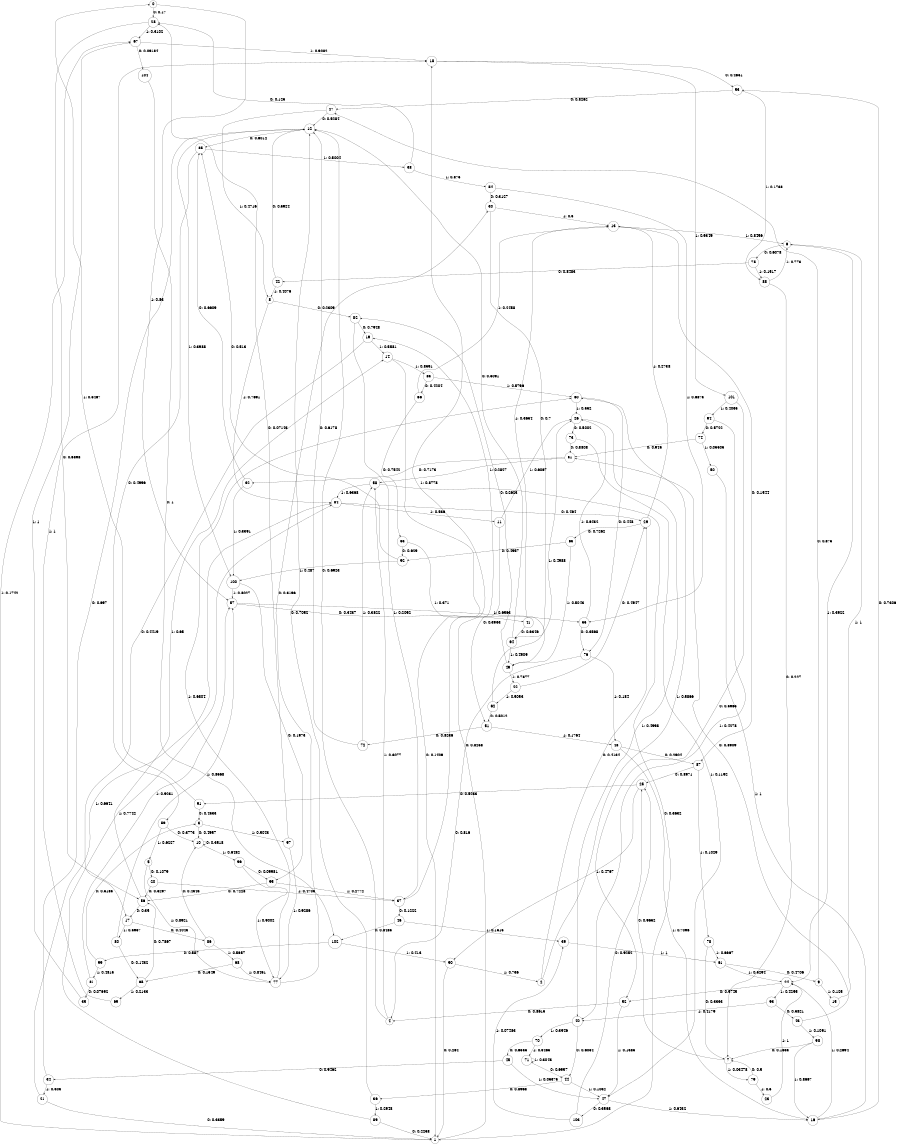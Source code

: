 digraph "ch21faceL10" {
size = "6,8.5";
ratio = "fill";
node [shape = circle];
node [fontsize = 24];
edge [fontsize = 24];
0 -> 28 [label = "0: 0.17     "];
0 -> 57 [label = "1: 0.83     "];
1 -> 19 [label = "0: 0.8258   "];
1 -> 67 [label = "1: 0.1742   "];
2 -> 29 [label = "0: 0.4134   "];
2 -> 60 [label = "1: 0.5866   "];
3 -> 10 [label = "0: 0.4957   "];
3 -> 97 [label = "1: 0.5043   "];
4 -> 12 [label = "0: 0.6923   "];
4 -> 58 [label = "1: 0.3077   "];
5 -> 20 [label = "0: 0.1079   "];
5 -> 77 [label = "1: 0.8921   "];
6 -> 75 [label = "0: 0.6078   "];
6 -> 24 [label = "1: 0.3922   "];
7 -> 25 [label = "0: 0.9652   "];
7 -> 79 [label = "1: 0.03478  "];
8 -> 82 [label = "0: 0.2309   "];
8 -> 84 [label = "1: 0.7691   "];
9 -> 27 [label = "0: 0.875    "];
9 -> 15 [label = "1: 0.125    "];
10 -> 10 [label = "0: 0.3518   "];
10 -> 96 [label = "1: 0.6482   "];
11 -> 51 [label = "0: 0.3933   "];
11 -> 26 [label = "1: 0.6067   "];
12 -> 85 [label = "0: 0.6012   "];
12 -> 100 [label = "1: 0.3988   "];
13 -> 87 [label = "0: 0.1544   "];
13 -> 6 [label = "1: 0.8456   "];
14 -> 1 [label = "0: 0.1409   "];
14 -> 83 [label = "1: 0.8591   "];
15 -> 6 [label = "1: 1        "];
16 -> 53 [label = "0: 0.7306   "];
16 -> 24 [label = "1: 0.2694   "];
17 -> 86 [label = "0: 0.4043   "];
17 -> 80 [label = "1: 0.5957   "];
18 -> 53 [label = "0: 0.4651   "];
18 -> 101 [label = "1: 0.5349   "];
19 -> 17 [label = "0: 0.4419   "];
19 -> 14 [label = "1: 0.5581   "];
20 -> 56 [label = "0: 0.5297   "];
20 -> 37 [label = "1: 0.4703   "];
21 -> 1 [label = "0: 0.3359   "];
21 -> 84 [label = "1: 0.6641   "];
22 -> 29 [label = "0: 0.4947   "];
22 -> 62 [label = "1: 0.5053   "];
23 -> 24 [label = "1: 1        "];
24 -> 52 [label = "0: 0.5745   "];
24 -> 93 [label = "1: 0.4255   "];
25 -> 91 [label = "0: 0.5233   "];
25 -> 90 [label = "1: 0.4767   "];
26 -> 73 [label = "0: 0.5002   "];
26 -> 40 [label = "1: 0.4998   "];
27 -> 12 [label = "0: 0.5284   "];
27 -> 8 [label = "1: 0.4716   "];
28 -> 56 [label = "0: 0.6898   "];
28 -> 67 [label = "1: 0.3102   "];
29 -> 63 [label = "0: 0.7262   "];
29 -> 13 [label = "1: 0.2738   "];
30 -> 64 [label = "0: 0.7      "];
30 -> 13 [label = "1: 0.3      "];
31 -> 32 [label = "0: 0.7173   "];
31 -> 58 [label = "1: 0.2827   "];
32 -> 85 [label = "0: 0.6609   "];
32 -> 100 [label = "1: 0.3391   "];
33 -> 92 [label = "0: 0.629    "];
33 -> 49 [label = "1: 0.371    "];
34 -> 12 [label = "0: 0.697    "];
34 -> 21 [label = "1: 0.303    "];
35 -> 67 [label = "1: 1        "];
36 -> 12 [label = "0: 0.7052   "];
36 -> 89 [label = "1: 0.2948   "];
37 -> 46 [label = "0: 0.1222   "];
37 -> 18 [label = "1: 0.8778   "];
38 -> 28 [label = "0: 0.125    "];
38 -> 54 [label = "1: 0.875    "];
39 -> 61 [label = "1: 1        "];
40 -> 44 [label = "0: 0.6054   "];
40 -> 70 [label = "1: 0.3946   "];
41 -> 64 [label = "0: 0.6346   "];
41 -> 13 [label = "1: 0.3654   "];
42 -> 12 [label = "0: 0.5924   "];
42 -> 8 [label = "1: 0.4076   "];
43 -> 31 [label = "0: 0.8909   "];
43 -> 98 [label = "1: 0.1091   "];
44 -> 36 [label = "0: 0.8968   "];
44 -> 47 [label = "1: 0.1032   "];
45 -> 34 [label = "0: 0.9462   "];
45 -> 47 [label = "1: 0.05375  "];
46 -> 102 [label = "0: 0.8485   "];
46 -> 39 [label = "1: 0.1515   "];
47 -> 103 [label = "0: 0.3568   "];
47 -> 16 [label = "1: 0.6432   "];
48 -> 87 [label = "0: 0.2904   "];
48 -> 16 [label = "1: 0.7096   "];
49 -> 82 [label = "0: 0.2623   "];
49 -> 22 [label = "1: 0.7377   "];
50 -> 16 [label = "1: 1        "];
51 -> 72 [label = "0: 0.8236   "];
51 -> 48 [label = "1: 0.1764   "];
52 -> 4 [label = "0: 0.8615   "];
52 -> 47 [label = "1: 0.1385   "];
53 -> 27 [label = "0: 0.8262   "];
53 -> 88 [label = "1: 0.1738   "];
54 -> 30 [label = "0: 0.3127   "];
54 -> 55 [label = "1: 0.6873   "];
55 -> 76 [label = "0: 0.3568   "];
55 -> 26 [label = "1: 0.6432   "];
56 -> 17 [label = "0: 0.35     "];
56 -> 14 [label = "1: 0.65     "];
57 -> 41 [label = "0: 0.3437   "];
57 -> 55 [label = "1: 0.6563   "];
58 -> 1 [label = "0: 0.3632   "];
58 -> 84 [label = "1: 0.6368   "];
59 -> 10 [label = "0: 0.3773   "];
59 -> 5 [label = "1: 0.6227   "];
60 -> 76 [label = "0: 0.448    "];
60 -> 26 [label = "1: 0.552    "];
61 -> 9 [label = "0: 0.4706   "];
61 -> 24 [label = "1: 0.5294   "];
62 -> 51 [label = "0: 0.5012   "];
62 -> 26 [label = "1: 0.4988   "];
63 -> 92 [label = "0: 0.4957   "];
63 -> 49 [label = "1: 0.5043   "];
64 -> 12 [label = "0: 0.5091   "];
64 -> 49 [label = "1: 0.4909   "];
65 -> 56 [label = "0: 0.7867   "];
65 -> 69 [label = "1: 0.2133   "];
66 -> 33 [label = "0: 0.7542   "];
66 -> 13 [label = "1: 0.2458   "];
67 -> 104 [label = "0: 0.09184  "];
67 -> 18 [label = "1: 0.9082   "];
68 -> 65 [label = "0: 0.1549   "];
68 -> 77 [label = "1: 0.8451   "];
69 -> 18 [label = "1: 1        "];
70 -> 45 [label = "0: 0.6535   "];
70 -> 71 [label = "1: 0.3465   "];
71 -> 44 [label = "0: 0.6957   "];
71 -> 71 [label = "1: 0.3043   "];
72 -> 12 [label = "0: 0.6178   "];
72 -> 58 [label = "1: 0.3822   "];
73 -> 31 [label = "0: 0.8808   "];
73 -> 47 [label = "1: 0.1192   "];
74 -> 31 [label = "0: 0.945    "];
74 -> 50 [label = "1: 0.05505  "];
75 -> 42 [label = "0: 0.8483   "];
75 -> 88 [label = "1: 0.1517   "];
76 -> 4 [label = "0: 0.816    "];
76 -> 48 [label = "1: 0.184    "];
77 -> 30 [label = "0: 0.3196   "];
77 -> 60 [label = "1: 0.6804   "];
78 -> 7 [label = "0: 0.3333   "];
78 -> 61 [label = "1: 0.6667   "];
79 -> 7 [label = "0: 0.5      "];
79 -> 23 [label = "1: 0.5      "];
80 -> 65 [label = "0: 0.1432   "];
80 -> 57 [label = "1: 0.8568   "];
81 -> 35 [label = "0: 0.07692  "];
81 -> 57 [label = "1: 0.9231   "];
82 -> 19 [label = "0: 0.7948   "];
82 -> 37 [label = "1: 0.2052   "];
83 -> 66 [label = "0: 0.4204   "];
83 -> 60 [label = "1: 0.5796   "];
84 -> 29 [label = "0: 0.464    "];
84 -> 11 [label = "1: 0.536    "];
85 -> 59 [label = "0: 0.4996   "];
85 -> 38 [label = "1: 0.5004   "];
86 -> 10 [label = "0: 0.4343   "];
86 -> 68 [label = "1: 0.5657   "];
87 -> 25 [label = "0: 0.8971   "];
87 -> 78 [label = "1: 0.1029   "];
88 -> 7 [label = "0: 0.227    "];
88 -> 6 [label = "1: 0.773    "];
89 -> 1 [label = "0: 0.2258   "];
89 -> 84 [label = "1: 0.7742   "];
90 -> 1 [label = "0: 0.264    "];
90 -> 2 [label = "1: 0.736    "];
91 -> 3 [label = "0: 0.4533   "];
91 -> 0 [label = "1: 0.5467   "];
92 -> 85 [label = "0: 0.513    "];
92 -> 100 [label = "1: 0.487    "];
93 -> 43 [label = "0: 0.5821   "];
93 -> 40 [label = "1: 0.4179   "];
94 -> 74 [label = "0: 0.5722   "];
94 -> 40 [label = "1: 0.4278   "];
95 -> 56 [label = "0: 0.7228   "];
95 -> 37 [label = "1: 0.2772   "];
96 -> 95 [label = "0: 0.09981  "];
96 -> 77 [label = "1: 0.9002   "];
97 -> 28 [label = "0: 0.07143  "];
97 -> 77 [label = "1: 0.9286   "];
98 -> 7 [label = "0: 0.1333   "];
98 -> 16 [label = "1: 0.8667   "];
99 -> 3 [label = "0: 0.5185   "];
99 -> 81 [label = "1: 0.4815   "];
100 -> 95 [label = "0: 0.1973   "];
100 -> 57 [label = "1: 0.8027   "];
101 -> 52 [label = "0: 0.5965   "];
101 -> 94 [label = "1: 0.4035   "];
102 -> 99 [label = "0: 0.587    "];
102 -> 90 [label = "1: 0.413    "];
103 -> 25 [label = "0: 0.9252   "];
103 -> 39 [label = "1: 0.07483  "];
104 -> 102 [label = "0: 1        "];
}